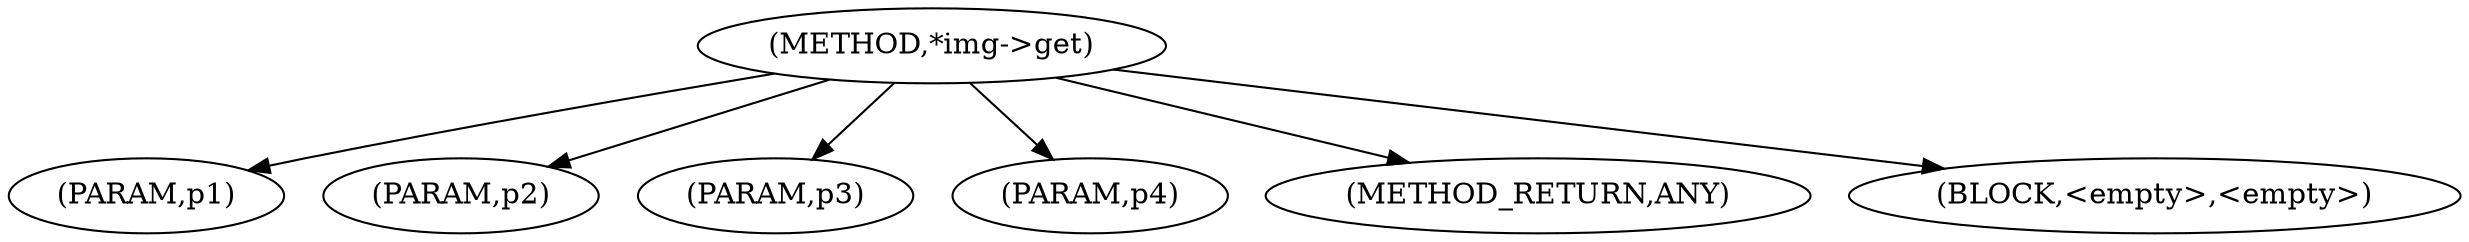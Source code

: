 digraph "*img-&gt;get" {  
"100614" [label = <(METHOD,*img-&gt;get)> ]
"100615" [label = <(PARAM,p1)> ]
"100616" [label = <(PARAM,p2)> ]
"100617" [label = <(PARAM,p3)> ]
"100618" [label = <(PARAM,p4)> ]
"100619" [label = <(METHOD_RETURN,ANY)> ]
"100620" [label = <(BLOCK,&lt;empty&gt;,&lt;empty&gt;)> ]
  "100614" -> "100619" 
  "100614" -> "100615" 
  "100614" -> "100620" 
  "100614" -> "100616" 
  "100614" -> "100617" 
  "100614" -> "100618" 
}
